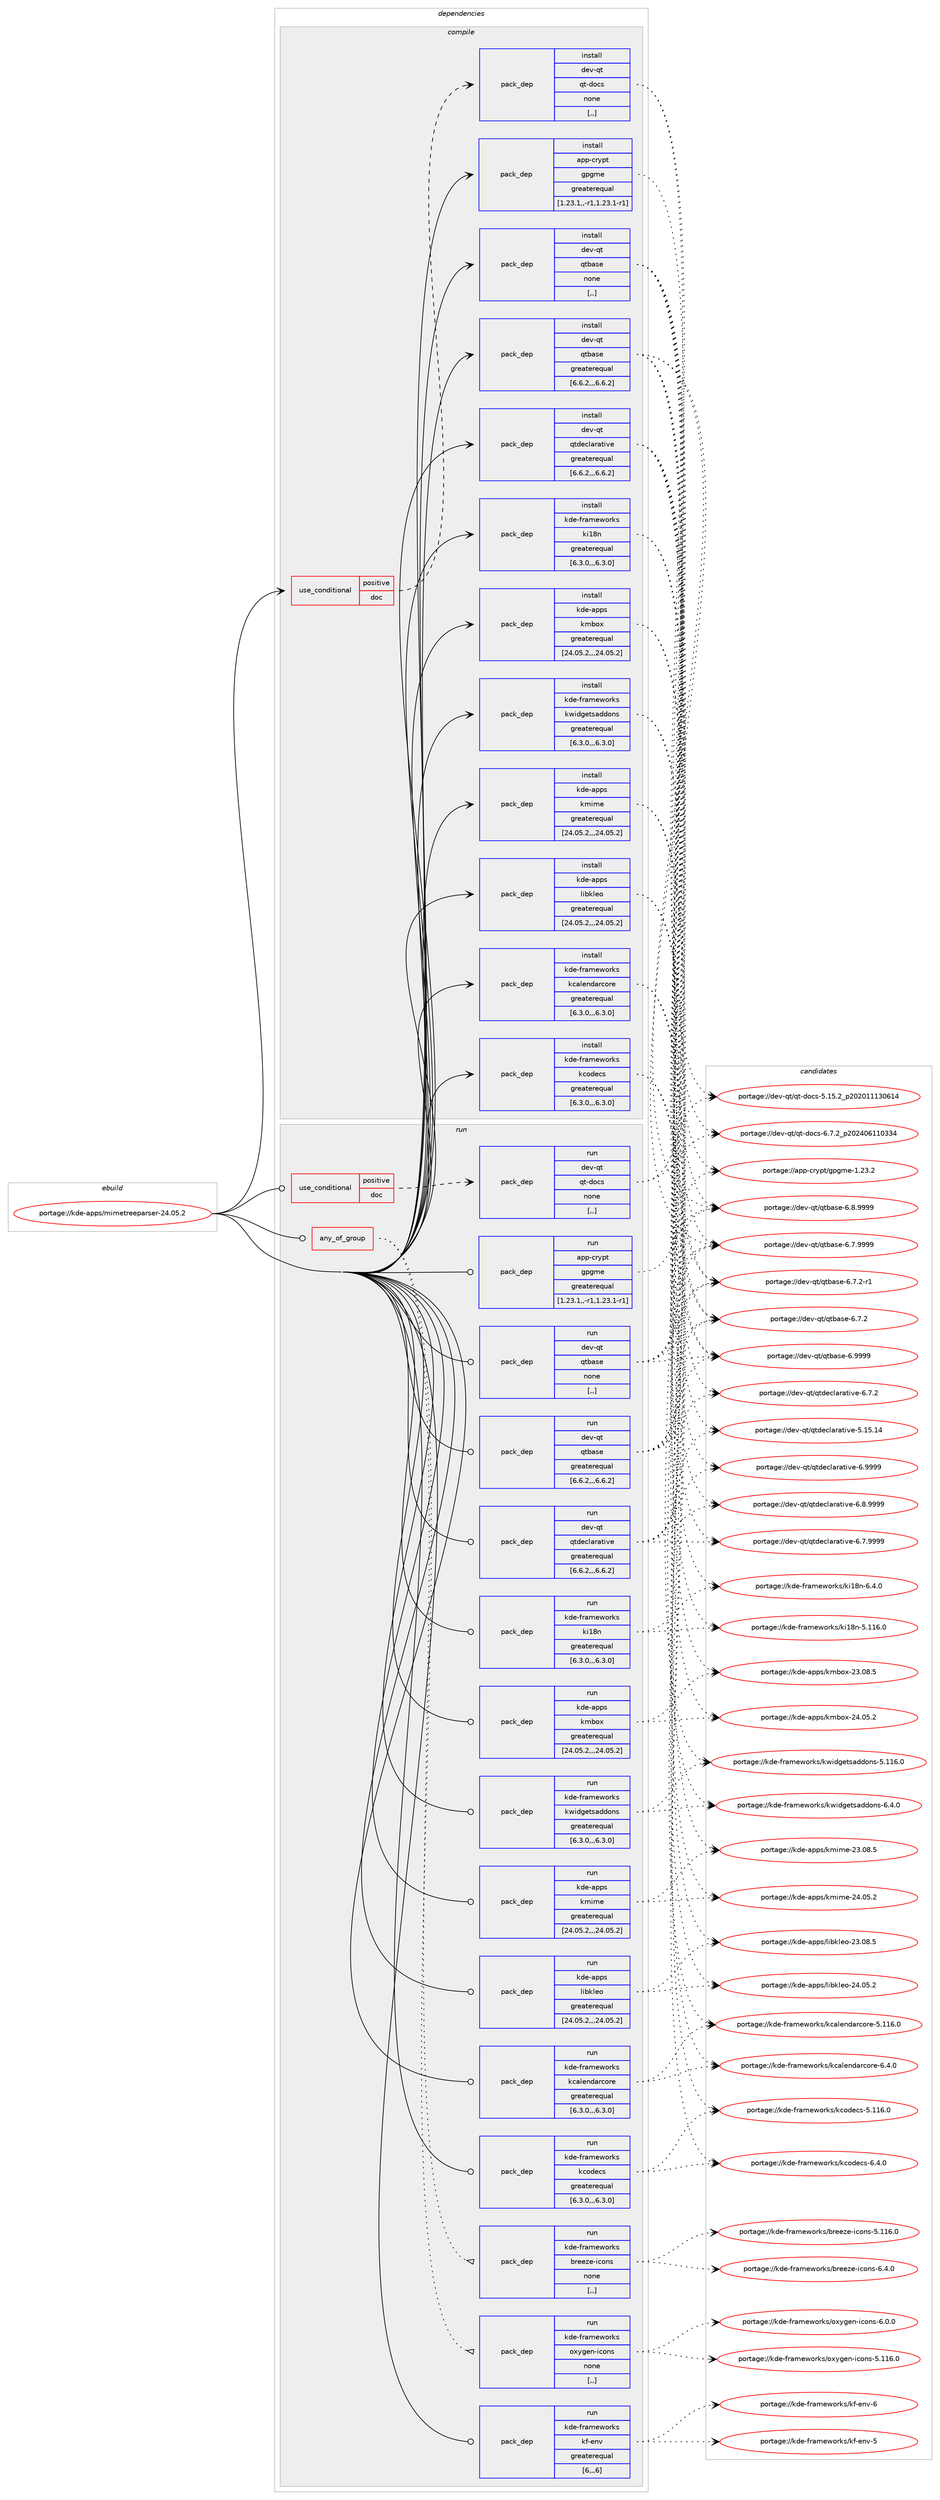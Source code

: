 digraph prolog {

# *************
# Graph options
# *************

newrank=true;
concentrate=true;
compound=true;
graph [rankdir=LR,fontname=Helvetica,fontsize=10,ranksep=1.5];#, ranksep=2.5, nodesep=0.2];
edge  [arrowhead=vee];
node  [fontname=Helvetica,fontsize=10];

# **********
# The ebuild
# **********

subgraph cluster_leftcol {
color=gray;
label=<<i>ebuild</i>>;
id [label="portage://kde-apps/mimetreeparser-24.05.2", color=red, width=4, href="../kde-apps/mimetreeparser-24.05.2.svg"];
}

# ****************
# The dependencies
# ****************

subgraph cluster_midcol {
color=gray;
label=<<i>dependencies</i>>;
subgraph cluster_compile {
fillcolor="#eeeeee";
style=filled;
label=<<i>compile</i>>;
subgraph cond67540 {
dependency260955 [label=<<TABLE BORDER="0" CELLBORDER="1" CELLSPACING="0" CELLPADDING="4"><TR><TD ROWSPAN="3" CELLPADDING="10">use_conditional</TD></TR><TR><TD>positive</TD></TR><TR><TD>doc</TD></TR></TABLE>>, shape=none, color=red];
subgraph pack191395 {
dependency260956 [label=<<TABLE BORDER="0" CELLBORDER="1" CELLSPACING="0" CELLPADDING="4" WIDTH="220"><TR><TD ROWSPAN="6" CELLPADDING="30">pack_dep</TD></TR><TR><TD WIDTH="110">install</TD></TR><TR><TD>dev-qt</TD></TR><TR><TD>qt-docs</TD></TR><TR><TD>none</TD></TR><TR><TD>[,,]</TD></TR></TABLE>>, shape=none, color=blue];
}
dependency260955:e -> dependency260956:w [weight=20,style="dashed",arrowhead="vee"];
}
id:e -> dependency260955:w [weight=20,style="solid",arrowhead="vee"];
subgraph pack191396 {
dependency260957 [label=<<TABLE BORDER="0" CELLBORDER="1" CELLSPACING="0" CELLPADDING="4" WIDTH="220"><TR><TD ROWSPAN="6" CELLPADDING="30">pack_dep</TD></TR><TR><TD WIDTH="110">install</TD></TR><TR><TD>app-crypt</TD></TR><TR><TD>gpgme</TD></TR><TR><TD>greaterequal</TD></TR><TR><TD>[1.23.1,,-r1,1.23.1-r1]</TD></TR></TABLE>>, shape=none, color=blue];
}
id:e -> dependency260957:w [weight=20,style="solid",arrowhead="vee"];
subgraph pack191397 {
dependency260958 [label=<<TABLE BORDER="0" CELLBORDER="1" CELLSPACING="0" CELLPADDING="4" WIDTH="220"><TR><TD ROWSPAN="6" CELLPADDING="30">pack_dep</TD></TR><TR><TD WIDTH="110">install</TD></TR><TR><TD>dev-qt</TD></TR><TR><TD>qtbase</TD></TR><TR><TD>greaterequal</TD></TR><TR><TD>[6.6.2,,,6.6.2]</TD></TR></TABLE>>, shape=none, color=blue];
}
id:e -> dependency260958:w [weight=20,style="solid",arrowhead="vee"];
subgraph pack191398 {
dependency260959 [label=<<TABLE BORDER="0" CELLBORDER="1" CELLSPACING="0" CELLPADDING="4" WIDTH="220"><TR><TD ROWSPAN="6" CELLPADDING="30">pack_dep</TD></TR><TR><TD WIDTH="110">install</TD></TR><TR><TD>dev-qt</TD></TR><TR><TD>qtbase</TD></TR><TR><TD>none</TD></TR><TR><TD>[,,]</TD></TR></TABLE>>, shape=none, color=blue];
}
id:e -> dependency260959:w [weight=20,style="solid",arrowhead="vee"];
subgraph pack191399 {
dependency260960 [label=<<TABLE BORDER="0" CELLBORDER="1" CELLSPACING="0" CELLPADDING="4" WIDTH="220"><TR><TD ROWSPAN="6" CELLPADDING="30">pack_dep</TD></TR><TR><TD WIDTH="110">install</TD></TR><TR><TD>dev-qt</TD></TR><TR><TD>qtdeclarative</TD></TR><TR><TD>greaterequal</TD></TR><TR><TD>[6.6.2,,,6.6.2]</TD></TR></TABLE>>, shape=none, color=blue];
}
id:e -> dependency260960:w [weight=20,style="solid",arrowhead="vee"];
subgraph pack191400 {
dependency260961 [label=<<TABLE BORDER="0" CELLBORDER="1" CELLSPACING="0" CELLPADDING="4" WIDTH="220"><TR><TD ROWSPAN="6" CELLPADDING="30">pack_dep</TD></TR><TR><TD WIDTH="110">install</TD></TR><TR><TD>kde-apps</TD></TR><TR><TD>kmbox</TD></TR><TR><TD>greaterequal</TD></TR><TR><TD>[24.05.2,,,24.05.2]</TD></TR></TABLE>>, shape=none, color=blue];
}
id:e -> dependency260961:w [weight=20,style="solid",arrowhead="vee"];
subgraph pack191401 {
dependency260962 [label=<<TABLE BORDER="0" CELLBORDER="1" CELLSPACING="0" CELLPADDING="4" WIDTH="220"><TR><TD ROWSPAN="6" CELLPADDING="30">pack_dep</TD></TR><TR><TD WIDTH="110">install</TD></TR><TR><TD>kde-apps</TD></TR><TR><TD>kmime</TD></TR><TR><TD>greaterequal</TD></TR><TR><TD>[24.05.2,,,24.05.2]</TD></TR></TABLE>>, shape=none, color=blue];
}
id:e -> dependency260962:w [weight=20,style="solid",arrowhead="vee"];
subgraph pack191402 {
dependency260963 [label=<<TABLE BORDER="0" CELLBORDER="1" CELLSPACING="0" CELLPADDING="4" WIDTH="220"><TR><TD ROWSPAN="6" CELLPADDING="30">pack_dep</TD></TR><TR><TD WIDTH="110">install</TD></TR><TR><TD>kde-apps</TD></TR><TR><TD>libkleo</TD></TR><TR><TD>greaterequal</TD></TR><TR><TD>[24.05.2,,,24.05.2]</TD></TR></TABLE>>, shape=none, color=blue];
}
id:e -> dependency260963:w [weight=20,style="solid",arrowhead="vee"];
subgraph pack191403 {
dependency260964 [label=<<TABLE BORDER="0" CELLBORDER="1" CELLSPACING="0" CELLPADDING="4" WIDTH="220"><TR><TD ROWSPAN="6" CELLPADDING="30">pack_dep</TD></TR><TR><TD WIDTH="110">install</TD></TR><TR><TD>kde-frameworks</TD></TR><TR><TD>kcalendarcore</TD></TR><TR><TD>greaterequal</TD></TR><TR><TD>[6.3.0,,,6.3.0]</TD></TR></TABLE>>, shape=none, color=blue];
}
id:e -> dependency260964:w [weight=20,style="solid",arrowhead="vee"];
subgraph pack191404 {
dependency260965 [label=<<TABLE BORDER="0" CELLBORDER="1" CELLSPACING="0" CELLPADDING="4" WIDTH="220"><TR><TD ROWSPAN="6" CELLPADDING="30">pack_dep</TD></TR><TR><TD WIDTH="110">install</TD></TR><TR><TD>kde-frameworks</TD></TR><TR><TD>kcodecs</TD></TR><TR><TD>greaterequal</TD></TR><TR><TD>[6.3.0,,,6.3.0]</TD></TR></TABLE>>, shape=none, color=blue];
}
id:e -> dependency260965:w [weight=20,style="solid",arrowhead="vee"];
subgraph pack191405 {
dependency260966 [label=<<TABLE BORDER="0" CELLBORDER="1" CELLSPACING="0" CELLPADDING="4" WIDTH="220"><TR><TD ROWSPAN="6" CELLPADDING="30">pack_dep</TD></TR><TR><TD WIDTH="110">install</TD></TR><TR><TD>kde-frameworks</TD></TR><TR><TD>ki18n</TD></TR><TR><TD>greaterequal</TD></TR><TR><TD>[6.3.0,,,6.3.0]</TD></TR></TABLE>>, shape=none, color=blue];
}
id:e -> dependency260966:w [weight=20,style="solid",arrowhead="vee"];
subgraph pack191406 {
dependency260967 [label=<<TABLE BORDER="0" CELLBORDER="1" CELLSPACING="0" CELLPADDING="4" WIDTH="220"><TR><TD ROWSPAN="6" CELLPADDING="30">pack_dep</TD></TR><TR><TD WIDTH="110">install</TD></TR><TR><TD>kde-frameworks</TD></TR><TR><TD>kwidgetsaddons</TD></TR><TR><TD>greaterequal</TD></TR><TR><TD>[6.3.0,,,6.3.0]</TD></TR></TABLE>>, shape=none, color=blue];
}
id:e -> dependency260967:w [weight=20,style="solid",arrowhead="vee"];
}
subgraph cluster_compileandrun {
fillcolor="#eeeeee";
style=filled;
label=<<i>compile and run</i>>;
}
subgraph cluster_run {
fillcolor="#eeeeee";
style=filled;
label=<<i>run</i>>;
subgraph any1860 {
dependency260968 [label=<<TABLE BORDER="0" CELLBORDER="1" CELLSPACING="0" CELLPADDING="4"><TR><TD CELLPADDING="10">any_of_group</TD></TR></TABLE>>, shape=none, color=red];subgraph pack191407 {
dependency260969 [label=<<TABLE BORDER="0" CELLBORDER="1" CELLSPACING="0" CELLPADDING="4" WIDTH="220"><TR><TD ROWSPAN="6" CELLPADDING="30">pack_dep</TD></TR><TR><TD WIDTH="110">run</TD></TR><TR><TD>kde-frameworks</TD></TR><TR><TD>breeze-icons</TD></TR><TR><TD>none</TD></TR><TR><TD>[,,]</TD></TR></TABLE>>, shape=none, color=blue];
}
dependency260968:e -> dependency260969:w [weight=20,style="dotted",arrowhead="oinv"];
subgraph pack191408 {
dependency260970 [label=<<TABLE BORDER="0" CELLBORDER="1" CELLSPACING="0" CELLPADDING="4" WIDTH="220"><TR><TD ROWSPAN="6" CELLPADDING="30">pack_dep</TD></TR><TR><TD WIDTH="110">run</TD></TR><TR><TD>kde-frameworks</TD></TR><TR><TD>oxygen-icons</TD></TR><TR><TD>none</TD></TR><TR><TD>[,,]</TD></TR></TABLE>>, shape=none, color=blue];
}
dependency260968:e -> dependency260970:w [weight=20,style="dotted",arrowhead="oinv"];
}
id:e -> dependency260968:w [weight=20,style="solid",arrowhead="odot"];
subgraph cond67541 {
dependency260971 [label=<<TABLE BORDER="0" CELLBORDER="1" CELLSPACING="0" CELLPADDING="4"><TR><TD ROWSPAN="3" CELLPADDING="10">use_conditional</TD></TR><TR><TD>positive</TD></TR><TR><TD>doc</TD></TR></TABLE>>, shape=none, color=red];
subgraph pack191409 {
dependency260972 [label=<<TABLE BORDER="0" CELLBORDER="1" CELLSPACING="0" CELLPADDING="4" WIDTH="220"><TR><TD ROWSPAN="6" CELLPADDING="30">pack_dep</TD></TR><TR><TD WIDTH="110">run</TD></TR><TR><TD>dev-qt</TD></TR><TR><TD>qt-docs</TD></TR><TR><TD>none</TD></TR><TR><TD>[,,]</TD></TR></TABLE>>, shape=none, color=blue];
}
dependency260971:e -> dependency260972:w [weight=20,style="dashed",arrowhead="vee"];
}
id:e -> dependency260971:w [weight=20,style="solid",arrowhead="odot"];
subgraph pack191410 {
dependency260973 [label=<<TABLE BORDER="0" CELLBORDER="1" CELLSPACING="0" CELLPADDING="4" WIDTH="220"><TR><TD ROWSPAN="6" CELLPADDING="30">pack_dep</TD></TR><TR><TD WIDTH="110">run</TD></TR><TR><TD>app-crypt</TD></TR><TR><TD>gpgme</TD></TR><TR><TD>greaterequal</TD></TR><TR><TD>[1.23.1,,-r1,1.23.1-r1]</TD></TR></TABLE>>, shape=none, color=blue];
}
id:e -> dependency260973:w [weight=20,style="solid",arrowhead="odot"];
subgraph pack191411 {
dependency260974 [label=<<TABLE BORDER="0" CELLBORDER="1" CELLSPACING="0" CELLPADDING="4" WIDTH="220"><TR><TD ROWSPAN="6" CELLPADDING="30">pack_dep</TD></TR><TR><TD WIDTH="110">run</TD></TR><TR><TD>dev-qt</TD></TR><TR><TD>qtbase</TD></TR><TR><TD>greaterequal</TD></TR><TR><TD>[6.6.2,,,6.6.2]</TD></TR></TABLE>>, shape=none, color=blue];
}
id:e -> dependency260974:w [weight=20,style="solid",arrowhead="odot"];
subgraph pack191412 {
dependency260975 [label=<<TABLE BORDER="0" CELLBORDER="1" CELLSPACING="0" CELLPADDING="4" WIDTH="220"><TR><TD ROWSPAN="6" CELLPADDING="30">pack_dep</TD></TR><TR><TD WIDTH="110">run</TD></TR><TR><TD>dev-qt</TD></TR><TR><TD>qtbase</TD></TR><TR><TD>none</TD></TR><TR><TD>[,,]</TD></TR></TABLE>>, shape=none, color=blue];
}
id:e -> dependency260975:w [weight=20,style="solid",arrowhead="odot"];
subgraph pack191413 {
dependency260976 [label=<<TABLE BORDER="0" CELLBORDER="1" CELLSPACING="0" CELLPADDING="4" WIDTH="220"><TR><TD ROWSPAN="6" CELLPADDING="30">pack_dep</TD></TR><TR><TD WIDTH="110">run</TD></TR><TR><TD>dev-qt</TD></TR><TR><TD>qtdeclarative</TD></TR><TR><TD>greaterequal</TD></TR><TR><TD>[6.6.2,,,6.6.2]</TD></TR></TABLE>>, shape=none, color=blue];
}
id:e -> dependency260976:w [weight=20,style="solid",arrowhead="odot"];
subgraph pack191414 {
dependency260977 [label=<<TABLE BORDER="0" CELLBORDER="1" CELLSPACING="0" CELLPADDING="4" WIDTH="220"><TR><TD ROWSPAN="6" CELLPADDING="30">pack_dep</TD></TR><TR><TD WIDTH="110">run</TD></TR><TR><TD>kde-apps</TD></TR><TR><TD>kmbox</TD></TR><TR><TD>greaterequal</TD></TR><TR><TD>[24.05.2,,,24.05.2]</TD></TR></TABLE>>, shape=none, color=blue];
}
id:e -> dependency260977:w [weight=20,style="solid",arrowhead="odot"];
subgraph pack191415 {
dependency260978 [label=<<TABLE BORDER="0" CELLBORDER="1" CELLSPACING="0" CELLPADDING="4" WIDTH="220"><TR><TD ROWSPAN="6" CELLPADDING="30">pack_dep</TD></TR><TR><TD WIDTH="110">run</TD></TR><TR><TD>kde-apps</TD></TR><TR><TD>kmime</TD></TR><TR><TD>greaterequal</TD></TR><TR><TD>[24.05.2,,,24.05.2]</TD></TR></TABLE>>, shape=none, color=blue];
}
id:e -> dependency260978:w [weight=20,style="solid",arrowhead="odot"];
subgraph pack191416 {
dependency260979 [label=<<TABLE BORDER="0" CELLBORDER="1" CELLSPACING="0" CELLPADDING="4" WIDTH="220"><TR><TD ROWSPAN="6" CELLPADDING="30">pack_dep</TD></TR><TR><TD WIDTH="110">run</TD></TR><TR><TD>kde-apps</TD></TR><TR><TD>libkleo</TD></TR><TR><TD>greaterequal</TD></TR><TR><TD>[24.05.2,,,24.05.2]</TD></TR></TABLE>>, shape=none, color=blue];
}
id:e -> dependency260979:w [weight=20,style="solid",arrowhead="odot"];
subgraph pack191417 {
dependency260980 [label=<<TABLE BORDER="0" CELLBORDER="1" CELLSPACING="0" CELLPADDING="4" WIDTH="220"><TR><TD ROWSPAN="6" CELLPADDING="30">pack_dep</TD></TR><TR><TD WIDTH="110">run</TD></TR><TR><TD>kde-frameworks</TD></TR><TR><TD>kcalendarcore</TD></TR><TR><TD>greaterequal</TD></TR><TR><TD>[6.3.0,,,6.3.0]</TD></TR></TABLE>>, shape=none, color=blue];
}
id:e -> dependency260980:w [weight=20,style="solid",arrowhead="odot"];
subgraph pack191418 {
dependency260981 [label=<<TABLE BORDER="0" CELLBORDER="1" CELLSPACING="0" CELLPADDING="4" WIDTH="220"><TR><TD ROWSPAN="6" CELLPADDING="30">pack_dep</TD></TR><TR><TD WIDTH="110">run</TD></TR><TR><TD>kde-frameworks</TD></TR><TR><TD>kcodecs</TD></TR><TR><TD>greaterequal</TD></TR><TR><TD>[6.3.0,,,6.3.0]</TD></TR></TABLE>>, shape=none, color=blue];
}
id:e -> dependency260981:w [weight=20,style="solid",arrowhead="odot"];
subgraph pack191419 {
dependency260982 [label=<<TABLE BORDER="0" CELLBORDER="1" CELLSPACING="0" CELLPADDING="4" WIDTH="220"><TR><TD ROWSPAN="6" CELLPADDING="30">pack_dep</TD></TR><TR><TD WIDTH="110">run</TD></TR><TR><TD>kde-frameworks</TD></TR><TR><TD>kf-env</TD></TR><TR><TD>greaterequal</TD></TR><TR><TD>[6,,,6]</TD></TR></TABLE>>, shape=none, color=blue];
}
id:e -> dependency260982:w [weight=20,style="solid",arrowhead="odot"];
subgraph pack191420 {
dependency260983 [label=<<TABLE BORDER="0" CELLBORDER="1" CELLSPACING="0" CELLPADDING="4" WIDTH="220"><TR><TD ROWSPAN="6" CELLPADDING="30">pack_dep</TD></TR><TR><TD WIDTH="110">run</TD></TR><TR><TD>kde-frameworks</TD></TR><TR><TD>ki18n</TD></TR><TR><TD>greaterequal</TD></TR><TR><TD>[6.3.0,,,6.3.0]</TD></TR></TABLE>>, shape=none, color=blue];
}
id:e -> dependency260983:w [weight=20,style="solid",arrowhead="odot"];
subgraph pack191421 {
dependency260984 [label=<<TABLE BORDER="0" CELLBORDER="1" CELLSPACING="0" CELLPADDING="4" WIDTH="220"><TR><TD ROWSPAN="6" CELLPADDING="30">pack_dep</TD></TR><TR><TD WIDTH="110">run</TD></TR><TR><TD>kde-frameworks</TD></TR><TR><TD>kwidgetsaddons</TD></TR><TR><TD>greaterequal</TD></TR><TR><TD>[6.3.0,,,6.3.0]</TD></TR></TABLE>>, shape=none, color=blue];
}
id:e -> dependency260984:w [weight=20,style="solid",arrowhead="odot"];
}
}

# **************
# The candidates
# **************

subgraph cluster_choices {
rank=same;
color=gray;
label=<<i>candidates</i>>;

subgraph choice191395 {
color=black;
nodesep=1;
choice1001011184511311647113116451001119911545544655465095112504850524854494948515152 [label="portage://dev-qt/qt-docs-6.7.2_p202406110334", color=red, width=4,href="../dev-qt/qt-docs-6.7.2_p202406110334.svg"];
choice100101118451131164711311645100111991154553464953465095112504850484949495148544952 [label="portage://dev-qt/qt-docs-5.15.2_p202011130614", color=red, width=4,href="../dev-qt/qt-docs-5.15.2_p202011130614.svg"];
dependency260956:e -> choice1001011184511311647113116451001119911545544655465095112504850524854494948515152:w [style=dotted,weight="100"];
dependency260956:e -> choice100101118451131164711311645100111991154553464953465095112504850484949495148544952:w [style=dotted,weight="100"];
}
subgraph choice191396 {
color=black;
nodesep=1;
choice9711211245991141211121164710311210310910145494650514650 [label="portage://app-crypt/gpgme-1.23.2", color=red, width=4,href="../app-crypt/gpgme-1.23.2.svg"];
dependency260957:e -> choice9711211245991141211121164710311210310910145494650514650:w [style=dotted,weight="100"];
}
subgraph choice191397 {
color=black;
nodesep=1;
choice1001011184511311647113116989711510145544657575757 [label="portage://dev-qt/qtbase-6.9999", color=red, width=4,href="../dev-qt/qtbase-6.9999.svg"];
choice10010111845113116471131169897115101455446564657575757 [label="portage://dev-qt/qtbase-6.8.9999", color=red, width=4,href="../dev-qt/qtbase-6.8.9999.svg"];
choice10010111845113116471131169897115101455446554657575757 [label="portage://dev-qt/qtbase-6.7.9999", color=red, width=4,href="../dev-qt/qtbase-6.7.9999.svg"];
choice100101118451131164711311698971151014554465546504511449 [label="portage://dev-qt/qtbase-6.7.2-r1", color=red, width=4,href="../dev-qt/qtbase-6.7.2-r1.svg"];
choice10010111845113116471131169897115101455446554650 [label="portage://dev-qt/qtbase-6.7.2", color=red, width=4,href="../dev-qt/qtbase-6.7.2.svg"];
dependency260958:e -> choice1001011184511311647113116989711510145544657575757:w [style=dotted,weight="100"];
dependency260958:e -> choice10010111845113116471131169897115101455446564657575757:w [style=dotted,weight="100"];
dependency260958:e -> choice10010111845113116471131169897115101455446554657575757:w [style=dotted,weight="100"];
dependency260958:e -> choice100101118451131164711311698971151014554465546504511449:w [style=dotted,weight="100"];
dependency260958:e -> choice10010111845113116471131169897115101455446554650:w [style=dotted,weight="100"];
}
subgraph choice191398 {
color=black;
nodesep=1;
choice1001011184511311647113116989711510145544657575757 [label="portage://dev-qt/qtbase-6.9999", color=red, width=4,href="../dev-qt/qtbase-6.9999.svg"];
choice10010111845113116471131169897115101455446564657575757 [label="portage://dev-qt/qtbase-6.8.9999", color=red, width=4,href="../dev-qt/qtbase-6.8.9999.svg"];
choice10010111845113116471131169897115101455446554657575757 [label="portage://dev-qt/qtbase-6.7.9999", color=red, width=4,href="../dev-qt/qtbase-6.7.9999.svg"];
choice100101118451131164711311698971151014554465546504511449 [label="portage://dev-qt/qtbase-6.7.2-r1", color=red, width=4,href="../dev-qt/qtbase-6.7.2-r1.svg"];
choice10010111845113116471131169897115101455446554650 [label="portage://dev-qt/qtbase-6.7.2", color=red, width=4,href="../dev-qt/qtbase-6.7.2.svg"];
dependency260959:e -> choice1001011184511311647113116989711510145544657575757:w [style=dotted,weight="100"];
dependency260959:e -> choice10010111845113116471131169897115101455446564657575757:w [style=dotted,weight="100"];
dependency260959:e -> choice10010111845113116471131169897115101455446554657575757:w [style=dotted,weight="100"];
dependency260959:e -> choice100101118451131164711311698971151014554465546504511449:w [style=dotted,weight="100"];
dependency260959:e -> choice10010111845113116471131169897115101455446554650:w [style=dotted,weight="100"];
}
subgraph choice191399 {
color=black;
nodesep=1;
choice100101118451131164711311610010199108971149711610511810145544657575757 [label="portage://dev-qt/qtdeclarative-6.9999", color=red, width=4,href="../dev-qt/qtdeclarative-6.9999.svg"];
choice1001011184511311647113116100101991089711497116105118101455446564657575757 [label="portage://dev-qt/qtdeclarative-6.8.9999", color=red, width=4,href="../dev-qt/qtdeclarative-6.8.9999.svg"];
choice1001011184511311647113116100101991089711497116105118101455446554657575757 [label="portage://dev-qt/qtdeclarative-6.7.9999", color=red, width=4,href="../dev-qt/qtdeclarative-6.7.9999.svg"];
choice1001011184511311647113116100101991089711497116105118101455446554650 [label="portage://dev-qt/qtdeclarative-6.7.2", color=red, width=4,href="../dev-qt/qtdeclarative-6.7.2.svg"];
choice10010111845113116471131161001019910897114971161051181014553464953464952 [label="portage://dev-qt/qtdeclarative-5.15.14", color=red, width=4,href="../dev-qt/qtdeclarative-5.15.14.svg"];
dependency260960:e -> choice100101118451131164711311610010199108971149711610511810145544657575757:w [style=dotted,weight="100"];
dependency260960:e -> choice1001011184511311647113116100101991089711497116105118101455446564657575757:w [style=dotted,weight="100"];
dependency260960:e -> choice1001011184511311647113116100101991089711497116105118101455446554657575757:w [style=dotted,weight="100"];
dependency260960:e -> choice1001011184511311647113116100101991089711497116105118101455446554650:w [style=dotted,weight="100"];
dependency260960:e -> choice10010111845113116471131161001019910897114971161051181014553464953464952:w [style=dotted,weight="100"];
}
subgraph choice191400 {
color=black;
nodesep=1;
choice107100101459711211211547107109981111204550524648534650 [label="portage://kde-apps/kmbox-24.05.2", color=red, width=4,href="../kde-apps/kmbox-24.05.2.svg"];
choice107100101459711211211547107109981111204550514648564653 [label="portage://kde-apps/kmbox-23.08.5", color=red, width=4,href="../kde-apps/kmbox-23.08.5.svg"];
dependency260961:e -> choice107100101459711211211547107109981111204550524648534650:w [style=dotted,weight="100"];
dependency260961:e -> choice107100101459711211211547107109981111204550514648564653:w [style=dotted,weight="100"];
}
subgraph choice191401 {
color=black;
nodesep=1;
choice1071001014597112112115471071091051091014550524648534650 [label="portage://kde-apps/kmime-24.05.2", color=red, width=4,href="../kde-apps/kmime-24.05.2.svg"];
choice1071001014597112112115471071091051091014550514648564653 [label="portage://kde-apps/kmime-23.08.5", color=red, width=4,href="../kde-apps/kmime-23.08.5.svg"];
dependency260962:e -> choice1071001014597112112115471071091051091014550524648534650:w [style=dotted,weight="100"];
dependency260962:e -> choice1071001014597112112115471071091051091014550514648564653:w [style=dotted,weight="100"];
}
subgraph choice191402 {
color=black;
nodesep=1;
choice107100101459711211211547108105981071081011114550524648534650 [label="portage://kde-apps/libkleo-24.05.2", color=red, width=4,href="../kde-apps/libkleo-24.05.2.svg"];
choice107100101459711211211547108105981071081011114550514648564653 [label="portage://kde-apps/libkleo-23.08.5", color=red, width=4,href="../kde-apps/libkleo-23.08.5.svg"];
dependency260963:e -> choice107100101459711211211547108105981071081011114550524648534650:w [style=dotted,weight="100"];
dependency260963:e -> choice107100101459711211211547108105981071081011114550514648564653:w [style=dotted,weight="100"];
}
subgraph choice191403 {
color=black;
nodesep=1;
choice10710010145102114971091011191111141071154710799971081011101009711499111114101455446524648 [label="portage://kde-frameworks/kcalendarcore-6.4.0", color=red, width=4,href="../kde-frameworks/kcalendarcore-6.4.0.svg"];
choice107100101451021149710910111911111410711547107999710810111010097114991111141014553464949544648 [label="portage://kde-frameworks/kcalendarcore-5.116.0", color=red, width=4,href="../kde-frameworks/kcalendarcore-5.116.0.svg"];
dependency260964:e -> choice10710010145102114971091011191111141071154710799971081011101009711499111114101455446524648:w [style=dotted,weight="100"];
dependency260964:e -> choice107100101451021149710910111911111410711547107999710810111010097114991111141014553464949544648:w [style=dotted,weight="100"];
}
subgraph choice191404 {
color=black;
nodesep=1;
choice1071001014510211497109101119111114107115471079911110010199115455446524648 [label="portage://kde-frameworks/kcodecs-6.4.0", color=red, width=4,href="../kde-frameworks/kcodecs-6.4.0.svg"];
choice10710010145102114971091011191111141071154710799111100101991154553464949544648 [label="portage://kde-frameworks/kcodecs-5.116.0", color=red, width=4,href="../kde-frameworks/kcodecs-5.116.0.svg"];
dependency260965:e -> choice1071001014510211497109101119111114107115471079911110010199115455446524648:w [style=dotted,weight="100"];
dependency260965:e -> choice10710010145102114971091011191111141071154710799111100101991154553464949544648:w [style=dotted,weight="100"];
}
subgraph choice191405 {
color=black;
nodesep=1;
choice1071001014510211497109101119111114107115471071054956110455446524648 [label="portage://kde-frameworks/ki18n-6.4.0", color=red, width=4,href="../kde-frameworks/ki18n-6.4.0.svg"];
choice10710010145102114971091011191111141071154710710549561104553464949544648 [label="portage://kde-frameworks/ki18n-5.116.0", color=red, width=4,href="../kde-frameworks/ki18n-5.116.0.svg"];
dependency260966:e -> choice1071001014510211497109101119111114107115471071054956110455446524648:w [style=dotted,weight="100"];
dependency260966:e -> choice10710010145102114971091011191111141071154710710549561104553464949544648:w [style=dotted,weight="100"];
}
subgraph choice191406 {
color=black;
nodesep=1;
choice10710010145102114971091011191111141071154710711910510010310111611597100100111110115455446524648 [label="portage://kde-frameworks/kwidgetsaddons-6.4.0", color=red, width=4,href="../kde-frameworks/kwidgetsaddons-6.4.0.svg"];
choice107100101451021149710910111911111410711547107119105100103101116115971001001111101154553464949544648 [label="portage://kde-frameworks/kwidgetsaddons-5.116.0", color=red, width=4,href="../kde-frameworks/kwidgetsaddons-5.116.0.svg"];
dependency260967:e -> choice10710010145102114971091011191111141071154710711910510010310111611597100100111110115455446524648:w [style=dotted,weight="100"];
dependency260967:e -> choice107100101451021149710910111911111410711547107119105100103101116115971001001111101154553464949544648:w [style=dotted,weight="100"];
}
subgraph choice191407 {
color=black;
nodesep=1;
choice107100101451021149710910111911111410711547981141011011221014510599111110115455446524648 [label="portage://kde-frameworks/breeze-icons-6.4.0", color=red, width=4,href="../kde-frameworks/breeze-icons-6.4.0.svg"];
choice1071001014510211497109101119111114107115479811410110112210145105991111101154553464949544648 [label="portage://kde-frameworks/breeze-icons-5.116.0", color=red, width=4,href="../kde-frameworks/breeze-icons-5.116.0.svg"];
dependency260969:e -> choice107100101451021149710910111911111410711547981141011011221014510599111110115455446524648:w [style=dotted,weight="100"];
dependency260969:e -> choice1071001014510211497109101119111114107115479811410110112210145105991111101154553464949544648:w [style=dotted,weight="100"];
}
subgraph choice191408 {
color=black;
nodesep=1;
choice1071001014510211497109101119111114107115471111201211031011104510599111110115455446484648 [label="portage://kde-frameworks/oxygen-icons-6.0.0", color=red, width=4,href="../kde-frameworks/oxygen-icons-6.0.0.svg"];
choice10710010145102114971091011191111141071154711112012110310111045105991111101154553464949544648 [label="portage://kde-frameworks/oxygen-icons-5.116.0", color=red, width=4,href="../kde-frameworks/oxygen-icons-5.116.0.svg"];
dependency260970:e -> choice1071001014510211497109101119111114107115471111201211031011104510599111110115455446484648:w [style=dotted,weight="100"];
dependency260970:e -> choice10710010145102114971091011191111141071154711112012110310111045105991111101154553464949544648:w [style=dotted,weight="100"];
}
subgraph choice191409 {
color=black;
nodesep=1;
choice1001011184511311647113116451001119911545544655465095112504850524854494948515152 [label="portage://dev-qt/qt-docs-6.7.2_p202406110334", color=red, width=4,href="../dev-qt/qt-docs-6.7.2_p202406110334.svg"];
choice100101118451131164711311645100111991154553464953465095112504850484949495148544952 [label="portage://dev-qt/qt-docs-5.15.2_p202011130614", color=red, width=4,href="../dev-qt/qt-docs-5.15.2_p202011130614.svg"];
dependency260972:e -> choice1001011184511311647113116451001119911545544655465095112504850524854494948515152:w [style=dotted,weight="100"];
dependency260972:e -> choice100101118451131164711311645100111991154553464953465095112504850484949495148544952:w [style=dotted,weight="100"];
}
subgraph choice191410 {
color=black;
nodesep=1;
choice9711211245991141211121164710311210310910145494650514650 [label="portage://app-crypt/gpgme-1.23.2", color=red, width=4,href="../app-crypt/gpgme-1.23.2.svg"];
dependency260973:e -> choice9711211245991141211121164710311210310910145494650514650:w [style=dotted,weight="100"];
}
subgraph choice191411 {
color=black;
nodesep=1;
choice1001011184511311647113116989711510145544657575757 [label="portage://dev-qt/qtbase-6.9999", color=red, width=4,href="../dev-qt/qtbase-6.9999.svg"];
choice10010111845113116471131169897115101455446564657575757 [label="portage://dev-qt/qtbase-6.8.9999", color=red, width=4,href="../dev-qt/qtbase-6.8.9999.svg"];
choice10010111845113116471131169897115101455446554657575757 [label="portage://dev-qt/qtbase-6.7.9999", color=red, width=4,href="../dev-qt/qtbase-6.7.9999.svg"];
choice100101118451131164711311698971151014554465546504511449 [label="portage://dev-qt/qtbase-6.7.2-r1", color=red, width=4,href="../dev-qt/qtbase-6.7.2-r1.svg"];
choice10010111845113116471131169897115101455446554650 [label="portage://dev-qt/qtbase-6.7.2", color=red, width=4,href="../dev-qt/qtbase-6.7.2.svg"];
dependency260974:e -> choice1001011184511311647113116989711510145544657575757:w [style=dotted,weight="100"];
dependency260974:e -> choice10010111845113116471131169897115101455446564657575757:w [style=dotted,weight="100"];
dependency260974:e -> choice10010111845113116471131169897115101455446554657575757:w [style=dotted,weight="100"];
dependency260974:e -> choice100101118451131164711311698971151014554465546504511449:w [style=dotted,weight="100"];
dependency260974:e -> choice10010111845113116471131169897115101455446554650:w [style=dotted,weight="100"];
}
subgraph choice191412 {
color=black;
nodesep=1;
choice1001011184511311647113116989711510145544657575757 [label="portage://dev-qt/qtbase-6.9999", color=red, width=4,href="../dev-qt/qtbase-6.9999.svg"];
choice10010111845113116471131169897115101455446564657575757 [label="portage://dev-qt/qtbase-6.8.9999", color=red, width=4,href="../dev-qt/qtbase-6.8.9999.svg"];
choice10010111845113116471131169897115101455446554657575757 [label="portage://dev-qt/qtbase-6.7.9999", color=red, width=4,href="../dev-qt/qtbase-6.7.9999.svg"];
choice100101118451131164711311698971151014554465546504511449 [label="portage://dev-qt/qtbase-6.7.2-r1", color=red, width=4,href="../dev-qt/qtbase-6.7.2-r1.svg"];
choice10010111845113116471131169897115101455446554650 [label="portage://dev-qt/qtbase-6.7.2", color=red, width=4,href="../dev-qt/qtbase-6.7.2.svg"];
dependency260975:e -> choice1001011184511311647113116989711510145544657575757:w [style=dotted,weight="100"];
dependency260975:e -> choice10010111845113116471131169897115101455446564657575757:w [style=dotted,weight="100"];
dependency260975:e -> choice10010111845113116471131169897115101455446554657575757:w [style=dotted,weight="100"];
dependency260975:e -> choice100101118451131164711311698971151014554465546504511449:w [style=dotted,weight="100"];
dependency260975:e -> choice10010111845113116471131169897115101455446554650:w [style=dotted,weight="100"];
}
subgraph choice191413 {
color=black;
nodesep=1;
choice100101118451131164711311610010199108971149711610511810145544657575757 [label="portage://dev-qt/qtdeclarative-6.9999", color=red, width=4,href="../dev-qt/qtdeclarative-6.9999.svg"];
choice1001011184511311647113116100101991089711497116105118101455446564657575757 [label="portage://dev-qt/qtdeclarative-6.8.9999", color=red, width=4,href="../dev-qt/qtdeclarative-6.8.9999.svg"];
choice1001011184511311647113116100101991089711497116105118101455446554657575757 [label="portage://dev-qt/qtdeclarative-6.7.9999", color=red, width=4,href="../dev-qt/qtdeclarative-6.7.9999.svg"];
choice1001011184511311647113116100101991089711497116105118101455446554650 [label="portage://dev-qt/qtdeclarative-6.7.2", color=red, width=4,href="../dev-qt/qtdeclarative-6.7.2.svg"];
choice10010111845113116471131161001019910897114971161051181014553464953464952 [label="portage://dev-qt/qtdeclarative-5.15.14", color=red, width=4,href="../dev-qt/qtdeclarative-5.15.14.svg"];
dependency260976:e -> choice100101118451131164711311610010199108971149711610511810145544657575757:w [style=dotted,weight="100"];
dependency260976:e -> choice1001011184511311647113116100101991089711497116105118101455446564657575757:w [style=dotted,weight="100"];
dependency260976:e -> choice1001011184511311647113116100101991089711497116105118101455446554657575757:w [style=dotted,weight="100"];
dependency260976:e -> choice1001011184511311647113116100101991089711497116105118101455446554650:w [style=dotted,weight="100"];
dependency260976:e -> choice10010111845113116471131161001019910897114971161051181014553464953464952:w [style=dotted,weight="100"];
}
subgraph choice191414 {
color=black;
nodesep=1;
choice107100101459711211211547107109981111204550524648534650 [label="portage://kde-apps/kmbox-24.05.2", color=red, width=4,href="../kde-apps/kmbox-24.05.2.svg"];
choice107100101459711211211547107109981111204550514648564653 [label="portage://kde-apps/kmbox-23.08.5", color=red, width=4,href="../kde-apps/kmbox-23.08.5.svg"];
dependency260977:e -> choice107100101459711211211547107109981111204550524648534650:w [style=dotted,weight="100"];
dependency260977:e -> choice107100101459711211211547107109981111204550514648564653:w [style=dotted,weight="100"];
}
subgraph choice191415 {
color=black;
nodesep=1;
choice1071001014597112112115471071091051091014550524648534650 [label="portage://kde-apps/kmime-24.05.2", color=red, width=4,href="../kde-apps/kmime-24.05.2.svg"];
choice1071001014597112112115471071091051091014550514648564653 [label="portage://kde-apps/kmime-23.08.5", color=red, width=4,href="../kde-apps/kmime-23.08.5.svg"];
dependency260978:e -> choice1071001014597112112115471071091051091014550524648534650:w [style=dotted,weight="100"];
dependency260978:e -> choice1071001014597112112115471071091051091014550514648564653:w [style=dotted,weight="100"];
}
subgraph choice191416 {
color=black;
nodesep=1;
choice107100101459711211211547108105981071081011114550524648534650 [label="portage://kde-apps/libkleo-24.05.2", color=red, width=4,href="../kde-apps/libkleo-24.05.2.svg"];
choice107100101459711211211547108105981071081011114550514648564653 [label="portage://kde-apps/libkleo-23.08.5", color=red, width=4,href="../kde-apps/libkleo-23.08.5.svg"];
dependency260979:e -> choice107100101459711211211547108105981071081011114550524648534650:w [style=dotted,weight="100"];
dependency260979:e -> choice107100101459711211211547108105981071081011114550514648564653:w [style=dotted,weight="100"];
}
subgraph choice191417 {
color=black;
nodesep=1;
choice10710010145102114971091011191111141071154710799971081011101009711499111114101455446524648 [label="portage://kde-frameworks/kcalendarcore-6.4.0", color=red, width=4,href="../kde-frameworks/kcalendarcore-6.4.0.svg"];
choice107100101451021149710910111911111410711547107999710810111010097114991111141014553464949544648 [label="portage://kde-frameworks/kcalendarcore-5.116.0", color=red, width=4,href="../kde-frameworks/kcalendarcore-5.116.0.svg"];
dependency260980:e -> choice10710010145102114971091011191111141071154710799971081011101009711499111114101455446524648:w [style=dotted,weight="100"];
dependency260980:e -> choice107100101451021149710910111911111410711547107999710810111010097114991111141014553464949544648:w [style=dotted,weight="100"];
}
subgraph choice191418 {
color=black;
nodesep=1;
choice1071001014510211497109101119111114107115471079911110010199115455446524648 [label="portage://kde-frameworks/kcodecs-6.4.0", color=red, width=4,href="../kde-frameworks/kcodecs-6.4.0.svg"];
choice10710010145102114971091011191111141071154710799111100101991154553464949544648 [label="portage://kde-frameworks/kcodecs-5.116.0", color=red, width=4,href="../kde-frameworks/kcodecs-5.116.0.svg"];
dependency260981:e -> choice1071001014510211497109101119111114107115471079911110010199115455446524648:w [style=dotted,weight="100"];
dependency260981:e -> choice10710010145102114971091011191111141071154710799111100101991154553464949544648:w [style=dotted,weight="100"];
}
subgraph choice191419 {
color=black;
nodesep=1;
choice107100101451021149710910111911111410711547107102451011101184554 [label="portage://kde-frameworks/kf-env-6", color=red, width=4,href="../kde-frameworks/kf-env-6.svg"];
choice107100101451021149710910111911111410711547107102451011101184553 [label="portage://kde-frameworks/kf-env-5", color=red, width=4,href="../kde-frameworks/kf-env-5.svg"];
dependency260982:e -> choice107100101451021149710910111911111410711547107102451011101184554:w [style=dotted,weight="100"];
dependency260982:e -> choice107100101451021149710910111911111410711547107102451011101184553:w [style=dotted,weight="100"];
}
subgraph choice191420 {
color=black;
nodesep=1;
choice1071001014510211497109101119111114107115471071054956110455446524648 [label="portage://kde-frameworks/ki18n-6.4.0", color=red, width=4,href="../kde-frameworks/ki18n-6.4.0.svg"];
choice10710010145102114971091011191111141071154710710549561104553464949544648 [label="portage://kde-frameworks/ki18n-5.116.0", color=red, width=4,href="../kde-frameworks/ki18n-5.116.0.svg"];
dependency260983:e -> choice1071001014510211497109101119111114107115471071054956110455446524648:w [style=dotted,weight="100"];
dependency260983:e -> choice10710010145102114971091011191111141071154710710549561104553464949544648:w [style=dotted,weight="100"];
}
subgraph choice191421 {
color=black;
nodesep=1;
choice10710010145102114971091011191111141071154710711910510010310111611597100100111110115455446524648 [label="portage://kde-frameworks/kwidgetsaddons-6.4.0", color=red, width=4,href="../kde-frameworks/kwidgetsaddons-6.4.0.svg"];
choice107100101451021149710910111911111410711547107119105100103101116115971001001111101154553464949544648 [label="portage://kde-frameworks/kwidgetsaddons-5.116.0", color=red, width=4,href="../kde-frameworks/kwidgetsaddons-5.116.0.svg"];
dependency260984:e -> choice10710010145102114971091011191111141071154710711910510010310111611597100100111110115455446524648:w [style=dotted,weight="100"];
dependency260984:e -> choice107100101451021149710910111911111410711547107119105100103101116115971001001111101154553464949544648:w [style=dotted,weight="100"];
}
}

}
